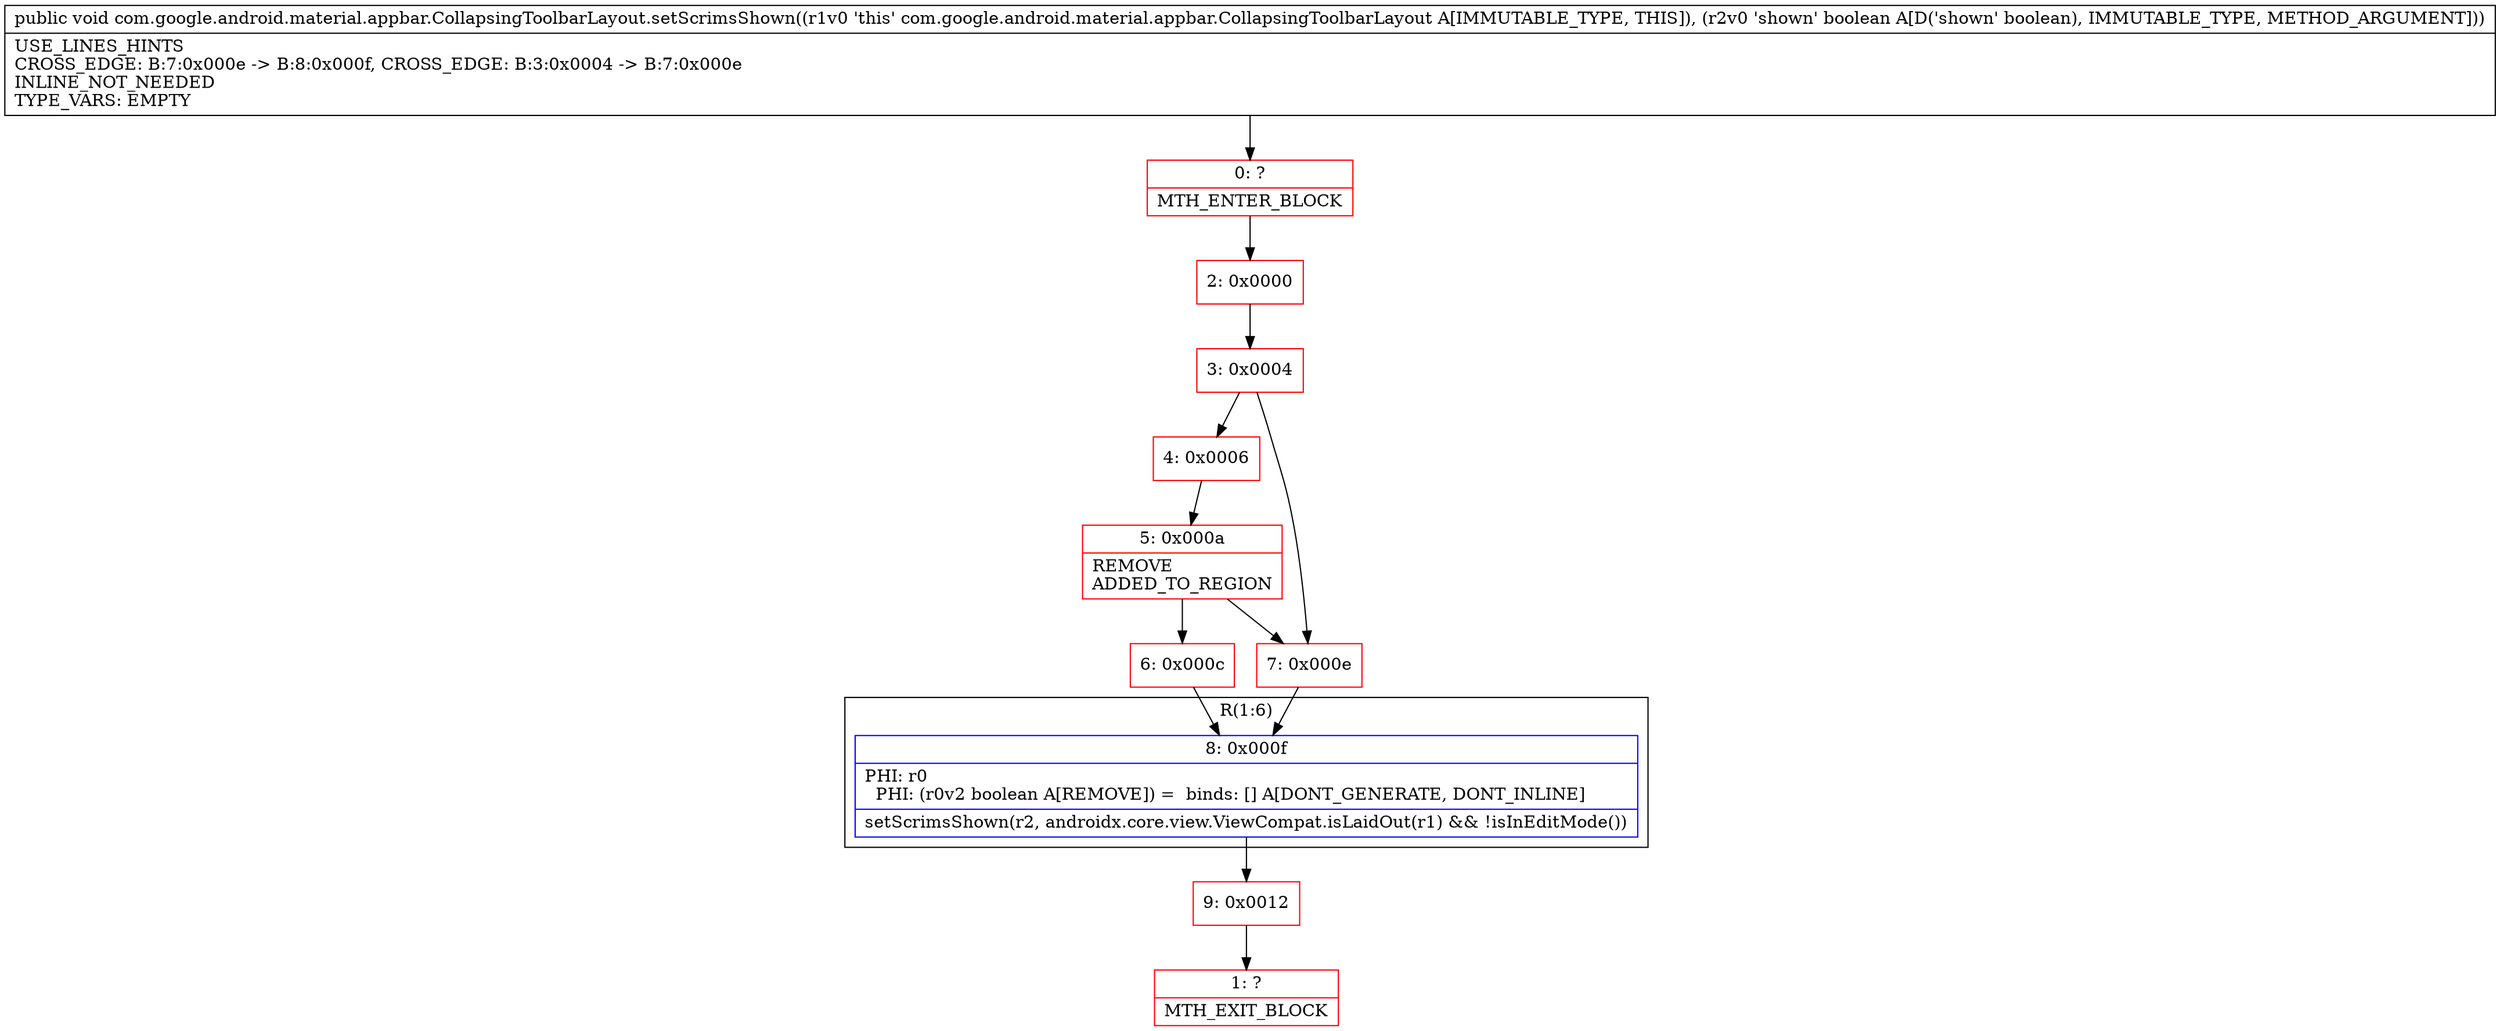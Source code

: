 digraph "CFG forcom.google.android.material.appbar.CollapsingToolbarLayout.setScrimsShown(Z)V" {
subgraph cluster_Region_1311651519 {
label = "R(1:6)";
node [shape=record,color=blue];
Node_8 [shape=record,label="{8\:\ 0x000f|PHI: r0 \l  PHI: (r0v2 boolean A[REMOVE]) =  binds: [] A[DONT_GENERATE, DONT_INLINE]\l|setScrimsShown(r2, androidx.core.view.ViewCompat.isLaidOut(r1) && !isInEditMode())\l}"];
}
Node_0 [shape=record,color=red,label="{0\:\ ?|MTH_ENTER_BLOCK\l}"];
Node_2 [shape=record,color=red,label="{2\:\ 0x0000}"];
Node_3 [shape=record,color=red,label="{3\:\ 0x0004}"];
Node_4 [shape=record,color=red,label="{4\:\ 0x0006}"];
Node_5 [shape=record,color=red,label="{5\:\ 0x000a|REMOVE\lADDED_TO_REGION\l}"];
Node_6 [shape=record,color=red,label="{6\:\ 0x000c}"];
Node_9 [shape=record,color=red,label="{9\:\ 0x0012}"];
Node_1 [shape=record,color=red,label="{1\:\ ?|MTH_EXIT_BLOCK\l}"];
Node_7 [shape=record,color=red,label="{7\:\ 0x000e}"];
MethodNode[shape=record,label="{public void com.google.android.material.appbar.CollapsingToolbarLayout.setScrimsShown((r1v0 'this' com.google.android.material.appbar.CollapsingToolbarLayout A[IMMUTABLE_TYPE, THIS]), (r2v0 'shown' boolean A[D('shown' boolean), IMMUTABLE_TYPE, METHOD_ARGUMENT]))  | USE_LINES_HINTS\lCROSS_EDGE: B:7:0x000e \-\> B:8:0x000f, CROSS_EDGE: B:3:0x0004 \-\> B:7:0x000e\lINLINE_NOT_NEEDED\lTYPE_VARS: EMPTY\l}"];
MethodNode -> Node_0;Node_8 -> Node_9;
Node_0 -> Node_2;
Node_2 -> Node_3;
Node_3 -> Node_4;
Node_3 -> Node_7;
Node_4 -> Node_5;
Node_5 -> Node_6;
Node_5 -> Node_7;
Node_6 -> Node_8;
Node_9 -> Node_1;
Node_7 -> Node_8;
}

